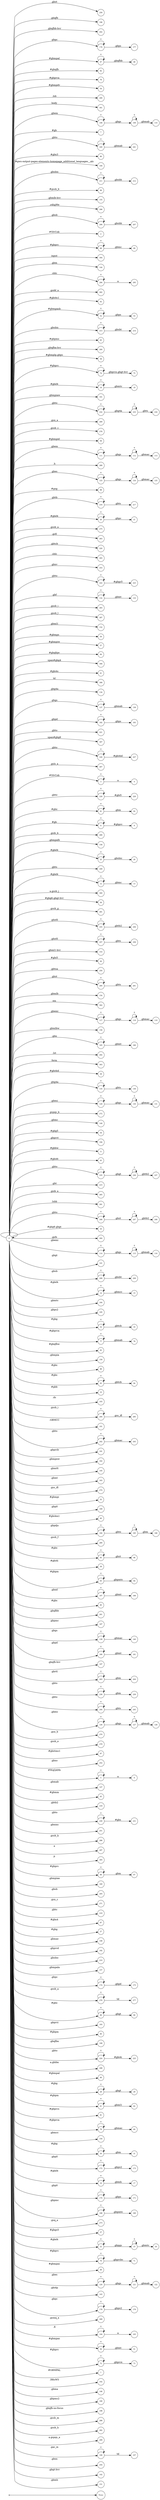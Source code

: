digraph NFA {
  rankdir=LR;
  node [shape=circle, fontsize=10];
  __start [shape=point, label=""];
  __start -> None;
  259 [label="259"];
  196 [label="196"];
  202 [label="202"];
  176 [label="176"];
  47 [label="47"];
  82 [label="82"];
  243 [label="243"];
  76 [label="76"];
  277 [label="277"];
  54 [label="54"];
  290 [label="290"];
  186 [label="186"];
  285 [label="285"];
  227 [label="227"];
  301 [label="301"];
  51 [label="51"];
  108 [label="108"];
  138 [label="138"];
  7 [label="7"];
  214 [label="214"];
  258 [label="258"];
  110 [label="110"];
  240 [label="240"];
  86 [label="86"];
  100 [label="100"];
  211 [label="211"];
  99 [label="99"];
  155 [label="155"];
  296 [label="296"];
  206 [label="206"];
  2 [label="2"];
  24 [label="24"];
  68 [label="68"];
  304 [label="304"];
  144 [label="144"];
  294 [label="294"];
  262 [label="262"];
  42 [label="42"];
  241 [label="241"];
  92 [label="92"];
  52 [label="52"];
  213 [label="213"];
  65 [label="65"];
  200 [label="200"];
  261 [label="261"];
  26 [label="26"];
  29 [label="29"];
  58 [label="58"];
  256 [label="256"];
  75 [label="75"];
  74 [label="74"];
  17 [label="17"];
  18 [label="18"];
  234 [label="234"];
  161 [label="161"];
  113 [label="113"];
  232 [label="232"];
  269 [label="269"];
  278 [label="278"];
  248 [label="248"];
  56 [label="56"];
  111 [label="111"];
  289 [label="289"];
  123 [label="123"];
  98 [label="98"];
  216 [label="216"];
  20 [label="20"];
  275 [label="275"];
  128 [label="128"];
  263 [label="263"];
  220 [label="220"];
  293 [label="293"];
  253 [label="253"];
  222 [label="222"];
  225 [label="225"];
  132 [label="132"];
  209 [label="209"];
  283 [label="283"];
  287 [label="287"];
  212 [label="212"];
  152 [label="152"];
  59 [label="59"];
  57 [label="57"];
  84 [label="84"];
  306 [label="306"];
  41 [label="41"];
  308 [label="308"];
  134 [label="134"];
  137 [label="137"];
  182 [label="182"];
  73 [label="73"];
  122 [label="122"];
  221 [label="221"];
  307 [label="307"];
  31 [label="31"];
  183 [label="183"];
  226 [label="226"];
  267 [label="267"];
  3 [label="3"];
  228 [label="228"];
  109 [label="109"];
  231 [label="231"];
  247 [label="247"];
  91 [label="91"];
  8 [label="8"];
  266 [label="266"];
  71 [label="71"];
  158 [label="158"];
  223 [label="223"];
  25 [label="25"];
  249 [label="249"];
  12 [label="12"];
  300 [label="300"];
  36 [label="36"];
  281 [label="281"];
  94 [label="94"];
  127 [label="127"];
  255 [label="255"];
  257 [label="257"];
  153 [label="153"];
  118 [label="118"];
  173 [label="173"];
  44 [label="44"];
  250 [label="250"];
  260 [label="260"];
  154 [label="154"];
  302 [label="302"];
  117 [label="117"];
  112 [label="112"];
  0 [label="0"];
  156 [label="156"];
  165 [label="165"];
  19 [label="19"];
  292 [label="292"];
  303 [label="303"];
  115 [label="115"];
  39 [label="39"];
  135 [label="135"];
  105 [label="105"];
  129 [label="129"];
  272 [label="272"];
  149 [label="149"];
  34 [label="34"];
  237 [label="237"];
  194 [label="194"];
  11 [label="11"];
  43 [label="43"];
  235 [label="235"];
  133 [label="133"];
  215 [label="215"];
  229 [label="229"];
  265 [label="265"];
  291 [label="291"];
  15 [label="15"];
  119 [label="119"];
  246 [label="246"];
  35 [label="35"];
  207 [label="207"];
  264 [label="264"];
  114 [label="114"];
  141 [label="141"];
  239 [label="239"];
  208 [label="208"];
  33 [label="33"];
  14 [label="14"];
  164 [label="164"];
  195 [label="195"];
  32 [label="32"];
  77 [label="77"];
  83 [label="83"];
  159 [label="159"];
  88 [label="88"];
  21 [label="21"];
  93 [label="93"];
  10 [label="10"];
  204 [label="204"];
  103 [label="103"];
  284 [label="284"];
  101 [label="101"];
  242 [label="242"];
  191 [label="191"];
  162 [label="162"];
  145 [label="145"];
  163 [label="163"];
  274 [label="274"];
  245 [label="245"];
  55 [label="55"];
  169 [label="169"];
  40 [label="40"];
  175 [label="175"];
  184 [label="184"];
  280 [label="280"];
  166 [label="166"];
  95 [label="95"];
  38 [label="38"];
  63 [label="63"];
  167 [label="167"];
  171 [label="171"];
  85 [label="85"];
  201 [label="201"];
  187 [label="187"];
  124 [label="124"];
  139 [label="139"];
  180 [label="180"];
  197 [label="197"];
  203 [label="203"];
  238 [label="238"];
  244 [label="244"];
  4 [label="4"];
  126 [label="126"];
  270 [label="270"];
  279 [label="279"];
  97 [label="97"];
  252 [label="252"];
  5 [label="5"];
  147 [label="147"];
  45 [label="45"];
  218 [label="218"];
  230 [label="230"];
  251 [label="251"];
  295 [label="295"];
  286 [label="286"];
  297 [label="297"];
  305 [label="305"];
  62 [label="62"];
  53 [label="53"];
  66 [label="66"];
  160 [label="160"];
  205 [label="205"];
  271 [label="271"];
  219 [label="219"];
  87 [label="87"];
  168 [label="168"];
  27 [label="27"];
  148 [label="148"];
  179 [label="179"];
  192 [label="192"];
  210 [label="210"];
  236 [label="236"];
  136 [label="136"];
  157 [label="157"];
  107 [label="107"];
  174 [label="174"];
  276 [label="276"];
  48 [label="48"];
  125 [label="125"];
  89 [label="89"];
  130 [label="130"];
  193 [label="193"];
  217 [label="217"];
  60 [label="60"];
  199 [label="199"];
  181 [label="181"];
  224 [label="224"];
  116 [label="116"];
  298 [label="298"];
  46 [label="46"];
  28 [label="28"];
  61 [label="61"];
  177 [label="177"];
  81 [label="81"];
  90 [label="90"];
  79 [label="79"];
  96 [label="96"];
  150 [label="150"];
  13 [label="13"];
  30 [label="30"];
  172 [label="172"];
  16 [label="16"];
  6 [label="6"];
  170 [label="170"];
  188 [label="188"];
  273 [label="273"];
  67 [label="67"];
  37 [label="37"];
  22 [label="22"];
  140 [label="140"];
  189 [label="189"];
  70 [label="70"];
  49 [label="49"];
  64 [label="64"];
  120 [label="120"];
  143 [label="143"];
  178 [label="178"];
  268 [label="268"];
  233 [label="233"];
  131 [label="131"];
  104 [label="104"];
  50 [label="50"];
  72 [label="72"];
  1 [label="1"];
  9 [label="9"];
  80 [label="80"];
  102 [label="102"];
  146 [label="146"];
  190 [label="190"];
  198 [label="198"];
  288 [label="288"];
  282 [label="282"];
  299 [label="299"];
  106 [label="106"];
  254 [label="254"];
  69 [label="69"];
  185 [label="185"];
  142 [label="142"];
  23 [label="23"];
  78 [label="78"];
  121 [label="121"];
  151 [label="151"];
  { node [shape=doublecircle]; 1 2 4 6 7 9 10 11 13 15 17 19 21 24 26 27 29 31 33 34 35 36 37 38 39 40 41 42 43 44 45 46 48 49 51 53 54 55 56 57 58 59 60 62 64 65 67 69 71 73 75 76 78 80 81 82 83 84 85 86 87 88 90 92 94 96 97 98 99 100 101 102 103 105 107 110 113 116 119 122 125 128 131 133 134 136 138 140 141 142 143 144 145 146 147 148 149 150 151 152 153 154 155 156 157 158 159 160 161 162 163 164 166 168 169 171 173 175 177 179 181 183 186 187 189 190 191 192 193 194 195 196 197 198 199 200 201 202 204 205 207 209 210 212 214 215 217 218 219 220 221 223 225 227 229 231 234 237 239 241 243 245 248 249 250 251 252 253 254 256 258 259 261 262 263 264 265 266 267 268 269 270 271 272 273 274 275 277 278 279 280 281 282 283 285 286 287 288 289 290 291 292 293 295 296 297 298 299 300 301 302 303 304 305 306 307 308 }
  0 -> 0 [label="*"];
  0 -> 1 [label="#GBMPAL"];
  0 -> 2 [label="#SIvCob"];
  0 -> 3 [label="#SIvCob"];
  3 -> 3 [label="*"];
  3 -> 4 [label="a"];
  0 -> 5 [label="#WqQANb"];
  5 -> 5 [label="*"];
  5 -> 6 [label="a"];
  0 -> 7 [label="#gb"];
  0 -> 8 [label="#gb"];
  8 -> 8 [label="*"];
  8 -> 9 [label="#gbprc"];
  0 -> 10 [label="#gbb"];
  0 -> 11 [label="#gbbw"];
  0 -> 12 [label="#gbd4"];
  12 -> 12 [label="*"];
  12 -> 13 [label=".gbmc"];
  0 -> 14 [label="#gbd4"];
  14 -> 14 [label="*"];
  14 -> 15 [label=".gbmcc"];
  0 -> 16 [label="#gbd4"];
  16 -> 16 [label="*"];
  16 -> 17 [label=".gbmh"];
  0 -> 18 [label="#gbd4"];
  18 -> 18 [label="*"];
  18 -> 19 [label=".gbmtc"];
  0 -> 20 [label="#gbd4"];
  20 -> 20 [label="*"];
  20 -> 21 [label=".gbpc"];
  0 -> 22 [label="#gbd4"];
  22 -> 22 [label="*"];
  22 -> 23 [label=".gbpgs"];
  23 -> 23 [label="*"];
  23 -> 24 [label=".gbmtc"];
  0 -> 25 [label="#gbd4"];
  25 -> 25 [label="*"];
  25 -> 26 [label=".gbsbic"];
  0 -> 27 [label="#gbg"];
  0 -> 28 [label="#gbg"];
  28 -> 28 [label="*"];
  28 -> 29 [label=".gbgt"];
  0 -> 30 [label="#gbg"];
  30 -> 30 [label="*"];
  30 -> 31 [label=".gbm"];
  0 -> 32 [label="#gbg"];
  32 -> 32 [label="*"];
  32 -> 33 [label=".gbtcb"];
  0 -> 34 [label="#gbg5"];
  0 -> 35 [label="#gbg6.gbgt"];
  0 -> 36 [label="#gbg6.gbgt-hvr"];
  0 -> 37 [label="#gbgs5"];
  0 -> 38 [label="#gbi4i"];
  0 -> 39 [label="#gbi4id"];
  0 -> 40 [label="#gbi4m1"];
  0 -> 41 [label="#gbi4s"];
  0 -> 42 [label="#gbi4s1"];
  0 -> 43 [label="#gbi4t"];
  0 -> 44 [label="#gbi5"];
  0 -> 45 [label="#gbmm"];
  0 -> 46 [label="#gbmpal"];
  0 -> 47 [label="#gbmpal"];
  47 -> 47 [label="*"];
  47 -> 48 [label=".gbqfbb"];
  0 -> 49 [label="#gbmpas"];
  0 -> 50 [label="#gbmpas"];
  50 -> 50 [label="*"];
  50 -> 51 [label=".gbmt"];
  0 -> 52 [label="#gbmpasb"];
  52 -> 52 [label="*"];
  52 -> 53 [label=".gbps"];
  0 -> 54 [label="#gbmpdv"];
  0 -> 55 [label="#gbmpi"];
  0 -> 56 [label="#gbmpid"];
  0 -> 57 [label="#gbmpiw"];
  0 -> 58 [label="#gbmplp.gbps"];
  0 -> 59 [label="#gbmps"];
  0 -> 60 [label="#gbpm"];
  0 -> 61 [label="#gbpm"];
  61 -> 61 [label="*"];
  61 -> 62 [label=".gbml1"];
  0 -> 63 [label="#gbpm"];
  63 -> 63 [label="*"];
  63 -> 64 [label=".gbpmtc"];
  0 -> 65 [label="#gbpms"];
  0 -> 66 [label="#gbprc"];
  66 -> 66 [label="*"];
  66 -> 67 [label=".gbm"];
  0 -> 68 [label="#gbprc"];
  68 -> 68 [label="*"];
  68 -> 69 [label=".gbmc"];
  0 -> 70 [label="#gbprc"];
  70 -> 70 [label="*"];
  70 -> 71 [label=".gbprcbc"];
  0 -> 72 [label="#gbprc"];
  72 -> 72 [label="*"];
  72 -> 73 [label=".gbprcx"];
  0 -> 74 [label="#gbprc"];
  74 -> 74 [label="*"];
  74 -> 75 [label=".gbprcx.gbgt-hvr"];
  0 -> 76 [label="#gbprca"];
  0 -> 77 [label="#gbprca"];
  77 -> 77 [label="*"];
  77 -> 78 [label=".gbmab"];
  0 -> 79 [label="#gbprca"];
  79 -> 79 [label="*"];
  79 -> 80 [label=".gbmac"];
  0 -> 81 [label="#gbprcs"];
  0 -> 82 [label="#gbqfb"];
  0 -> 83 [label="#gbqfbw"];
  0 -> 84 [label="#gbqfqw"];
  0 -> 85 [label="#gbs"];
  0 -> 86 [label="#gbx3"];
  0 -> 87 [label="#gbx4"];
  0 -> 88 [label="#gbz"];
  0 -> 89 [label="#gbz"];
  89 -> 89 [label="*"];
  89 -> 90 [label=".gbgt"];
  0 -> 91 [label="#gbz"];
  91 -> 91 [label="*"];
  91 -> 92 [label=".gbm"];
  0 -> 93 [label="#gbz"];
  93 -> 93 [label="*"];
  93 -> 94 [label=".gbtcb"];
  0 -> 95 [label="#gbz"];
  95 -> 95 [label="*"];
  95 -> 96 [label=".gbzt"];
  0 -> 97 [label="#gbztms1"];
  0 -> 98 [label="#gog"];
  0 -> 99 [label="#gssb_b"];
  0 -> 100 [label="#gws-output-pages-elements-homepage_additional_languages__als"];
  0 -> 101 [label=".GBMCC"];
  0 -> 102 [label=".H6sW5"];
  0 -> 103 [label=".ds"];
  0 -> 104 [label=".fl"];
  104 -> 104 [label="*"];
  104 -> 105 [label="a"];
  0 -> 106 [label=".gac_m"];
  106 -> 106 [label="*"];
  106 -> 107 [label="td"];
  0 -> 108 [label=".gbem"];
  108 -> 108 [label="*"];
  108 -> 109 [label=".gbgs"];
  109 -> 109 [label="*"];
  109 -> 110 [label=".gbmab"];
  0 -> 111 [label=".gbem"];
  111 -> 111 [label="*"];
  111 -> 112 [label=".gbgs"];
  112 -> 112 [label="*"];
  112 -> 113 [label=".gbmac"];
  0 -> 114 [label=".gbemi"];
  114 -> 114 [label="*"];
  114 -> 115 [label=".gbgs"];
  115 -> 115 [label="*"];
  115 -> 116 [label=".gbmab"];
  0 -> 117 [label=".gbemi"];
  117 -> 117 [label="*"];
  117 -> 118 [label=".gbgs"];
  118 -> 118 [label="*"];
  118 -> 119 [label=".gbmac"];
  0 -> 120 [label=".gbes"];
  120 -> 120 [label="*"];
  120 -> 121 [label=".gbgs"];
  121 -> 121 [label="*"];
  121 -> 122 [label=".gbmab"];
  0 -> 123 [label=".gbes"];
  123 -> 123 [label="*"];
  123 -> 124 [label=".gbgs"];
  124 -> 124 [label="*"];
  124 -> 125 [label=".gbmac"];
  0 -> 126 [label=".gbesi"];
  126 -> 126 [label="*"];
  126 -> 127 [label=".gbgs"];
  127 -> 127 [label="*"];
  127 -> 128 [label=".gbmab"];
  0 -> 129 [label=".gbesi"];
  129 -> 129 [label="*"];
  129 -> 130 [label=".gbgs"];
  130 -> 130 [label="*"];
  130 -> 131 [label=".gbmac"];
  0 -> 132 [label=".gbf"];
  132 -> 132 [label="*"];
  132 -> 133 [label=".gbmt"];
  0 -> 134 [label=".gbg4a"];
  0 -> 135 [label=".gbg4a"];
  135 -> 135 [label="*"];
  135 -> 136 [label=".gbts"];
  0 -> 137 [label=".gbgs"];
  137 -> 137 [label="*"];
  137 -> 138 [label=".gbmab"];
  0 -> 139 [label=".gbgs"];
  139 -> 139 [label="*"];
  139 -> 140 [label=".gbmac"];
  0 -> 141 [label=".gbgt"];
  0 -> 142 [label=".gbgt-hvr"];
  0 -> 143 [label=".gbi4p"];
  0 -> 144 [label=".gbm"];
  0 -> 145 [label=".gbm0l"];
  0 -> 146 [label=".gbma"];
  0 -> 147 [label=".gbmab"];
  0 -> 148 [label=".gbmac"];
  0 -> 149 [label=".gbmc"];
  0 -> 150 [label=".gbmcc"];
  0 -> 151 [label=".gbmh"];
  0 -> 152 [label=".gbml1"];
  0 -> 153 [label=".gbml1-hvr"];
  0 -> 154 [label=".gbmlb"];
  0 -> 155 [label=".gbmlb-hvr"];
  0 -> 156 [label=".gbmlbw"];
  0 -> 157 [label=".gbmpala"];
  0 -> 158 [label=".gbmpalb"];
  0 -> 159 [label=".gbmpia"];
  0 -> 160 [label=".gbmpiaa"];
  0 -> 161 [label=".gbmpiaw"];
  0 -> 162 [label=".gbmpnw"];
  0 -> 163 [label=".gbmt"];
  0 -> 164 [label=".gbmtc"];
  0 -> 165 [label=".gbn"];
  165 -> 165 [label="*"];
  165 -> 166 [label=".gbmt"];
  0 -> 167 [label=".gbnd"];
  167 -> 167 [label="*"];
  167 -> 168 [label=".gbmt"];
  0 -> 169 [label=".gbp0"];
  0 -> 170 [label=".gbp0"];
  170 -> 170 [label="*"];
  170 -> 171 [label=".gbps"];
  0 -> 172 [label=".gbp0"];
  172 -> 172 [label="*"];
  172 -> 173 [label=".gbps2"];
  0 -> 174 [label=".gbpc"];
  174 -> 174 [label="*"];
  174 -> 175 [label=".gbpd"];
  0 -> 176 [label=".gbpc"];
  176 -> 176 [label="*"];
  176 -> 177 [label=".gbps"];
  0 -> 178 [label=".gbpc"];
  178 -> 178 [label="*"];
  178 -> 179 [label=".gbps2"];
  0 -> 180 [label=".gbpd"];
  180 -> 180 [label="*"];
  180 -> 181 [label=".gbmt"];
  0 -> 182 [label=".gbpd"];
  182 -> 182 [label="*"];
  182 -> 183 [label=".gbps"];
  0 -> 184 [label=".gbpdjs"];
  184 -> 184 [label="*"];
  184 -> 185 [label=".gbto"];
  185 -> 185 [label="*"];
  185 -> 186 [label=".gbm"];
  0 -> 187 [label=".gbpmc"];
  0 -> 188 [label=".gbpmc"];
  188 -> 188 [label="*"];
  188 -> 189 [label=".gbpmtc"];
  0 -> 190 [label=".gbpms2"];
  0 -> 191 [label=".gbprcb"];
  0 -> 192 [label=".gbprcd"];
  0 -> 193 [label=".gbprci"];
  0 -> 194 [label=".gbprct"];
  0 -> 195 [label=".gbps2"];
  0 -> 196 [label=".gbqfb"];
  0 -> 197 [label=".gbqfb-hvr"];
  0 -> 198 [label=".gbqfb-no-focus"];
  0 -> 199 [label=".gbqfba"];
  0 -> 200 [label=".gbqfba-hvr"];
  0 -> 201 [label=".gbqfbb"];
  0 -> 202 [label=".gbqfbb-hvr"];
  0 -> 203 [label=".gbrtl"];
  203 -> 203 [label="*"];
  203 -> 204 [label=".gbm"];
  0 -> 205 [label=".gbsb"];
  0 -> 206 [label=".gbsb"];
  206 -> 206 [label="*"];
  206 -> 207 [label=".gbsbb"];
  0 -> 208 [label=".gbsb"];
  208 -> 208 [label="*"];
  208 -> 209 [label=".gbsbt"];
  0 -> 210 [label=".gbsbic"];
  0 -> 211 [label=".gbsbis"];
  211 -> 211 [label="*"];
  211 -> 212 [label=".gbsbb"];
  0 -> 213 [label=".gbsbis"];
  213 -> 213 [label="*"];
  213 -> 214 [label=".gbsbt"];
  0 -> 215 [label=".gbt"];
  0 -> 216 [label=".gbtb"];
  216 -> 216 [label="*"];
  216 -> 217 [label=".gbts"];
  0 -> 218 [label=".gbtb2"];
  0 -> 219 [label=".gbtc"];
  0 -> 220 [label=".gbtcb"];
  0 -> 221 [label=".gbto"];
  0 -> 222 [label=".gbto"];
  222 -> 222 [label="*"];
  222 -> 223 [label="#gbgs5"];
  0 -> 224 [label=".gbto"];
  224 -> 224 [label="*"];
  224 -> 225 [label="#gbi4i"];
  0 -> 226 [label=".gbto"];
  226 -> 226 [label="*"];
  226 -> 227 [label="#gbi4id"];
  0 -> 228 [label=".gbto"];
  228 -> 228 [label="*"];
  228 -> 229 [label="#gbi5"];
  0 -> 230 [label=".gbto"];
  230 -> 230 [label="*"];
  230 -> 231 [label="#gbs"];
  0 -> 232 [label=".gbto"];
  232 -> 232 [label="*"];
  232 -> 233 [label=".gbg4a"];
  233 -> 233 [label="*"];
  233 -> 234 [label=".gbts"];
  0 -> 235 [label=".gbto"];
  235 -> 235 [label="*"];
  235 -> 236 [label=".gbgt"];
  236 -> 236 [label="*"];
  236 -> 237 [label=".gbtb2"];
  0 -> 238 [label=".gbto"];
  238 -> 238 [label="*"];
  238 -> 239 [label=".gbm"];
  0 -> 240 [label=".gbto"];
  240 -> 240 [label="*"];
  240 -> 241 [label=".gbmab"];
  0 -> 242 [label=".gbto"];
  242 -> 242 [label="*"];
  242 -> 243 [label=".gbmac"];
  0 -> 244 [label=".gbto"];
  244 -> 244 [label="*"];
  244 -> 245 [label=".gbts"];
  0 -> 246 [label=".gbto"];
  246 -> 246 [label="*"];
  246 -> 247 [label=".gbzt"];
  247 -> 247 [label="*"];
  247 -> 248 [label=".gbtb2"];
  0 -> 249 [label=".gbts"];
  0 -> 250 [label=".gbtsa"];
  0 -> 251 [label=".gbxms"];
  0 -> 252 [label=".gbxo"];
  0 -> 253 [label=".gbxv"];
  0 -> 254 [label=".gbxx"];
  0 -> 255 [label=".gbz0l"];
  255 -> 255 [label="*"];
  255 -> 256 [label=".gbtb2"];
  0 -> 257 [label=".gbz0l"];
  257 -> 257 [label="*"];
  257 -> 258 [label=".gbts"];
  0 -> 259 [label=".gbzt"];
  0 -> 260 [label=".gbzt"];
  260 -> 260 [label="*"];
  260 -> 261 [label=".gbts"];
  0 -> 262 [label=".gsdd_a"];
  0 -> 263 [label=".gsfi"];
  0 -> 264 [label=".gsfs"];
  0 -> 265 [label=".gsib_a"];
  0 -> 266 [label=".gsib_b"];
  0 -> 267 [label=".gsls_a"];
  0 -> 268 [label=".gsmq_a"];
  0 -> 269 [label=".gsn_a"];
  0 -> 270 [label=".gsn_b"];
  0 -> 271 [label=".gsn_c"];
  0 -> 272 [label=".gspqs_b"];
  0 -> 273 [label=".gsq_a"];
  0 -> 274 [label=".gss_ifl"];
  0 -> 275 [label=".gssb_a"];
  0 -> 276 [label=".gssb_a"];
  276 -> 276 [label="*"];
  276 -> 277 [label="td"];
  0 -> 278 [label=".gssb_c"];
  0 -> 279 [label=".gssb_e"];
  0 -> 280 [label=".gssb_f"];
  0 -> 281 [label=".gssb_g"];
  0 -> 282 [label=".gssb_h"];
  0 -> 283 [label=".gssb_i"];
  0 -> 284 [label=".gssb_i"];
  284 -> 284 [label="*"];
  284 -> 285 [label=".gss_ifl"];
  0 -> 286 [label=".gssb_k"];
  0 -> 287 [label=".gssb_l"];
  0 -> 288 [label=".gssb_m"];
  0 -> 289 [label=".h"];
  0 -> 290 [label=".lsb"];
  0 -> 291 [label=".lsbb"];
  0 -> 292 [label=".lst"];
  0 -> 293 [label=".sblc"];
  0 -> 294 [label=".sblc"];
  294 -> 294 [label="*"];
  294 -> 295 [label="a"];
  0 -> 296 [label=".z4hgWe"];
  0 -> 297 [label="a"];
  0 -> 298 [label="a.gbiba"];
  0 -> 299 [label="a.gspqs_a"];
  0 -> 300 [label="a.gssb_j"];
  0 -> 301 [label="body"];
  0 -> 302 [label="em"];
  0 -> 303 [label="form"];
  0 -> 304 [label="input"];
  0 -> 305 [label="p"];
  0 -> 306 [label="span#gbg4"];
  0 -> 307 [label="span#gbg6"];
  0 -> 308 [label="td"];
}
